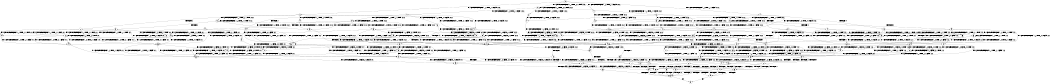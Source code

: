 digraph BCG {
size = "7, 10.5";
center = TRUE;
node [shape = circle];
0 [peripheries = 2];
0 -> 1 [label = "EX !0 !ATOMIC_EXCH_BRANCH (1, +1, TRUE, +1, 1, FALSE) !:0:1:2:"];
0 -> 2 [label = "EX !1 !ATOMIC_EXCH_BRANCH (1, +0, TRUE, +0, 1, TRUE) !:0:1:2:"];
0 -> 3 [label = "EX !2 !ATOMIC_EXCH_BRANCH (1, +1, TRUE, +1, 1, FALSE) !:0:1:2:"];
0 -> 4 [label = "EX !0 !ATOMIC_EXCH_BRANCH (1, +1, TRUE, +1, 1, FALSE) !:0:1:2:"];
1 -> 5 [label = "EX !2 !ATOMIC_EXCH_BRANCH (1, +1, TRUE, +1, 1, TRUE) !:0:1:2:"];
2 -> 6 [label = "EX !0 !ATOMIC_EXCH_BRANCH (1, +1, TRUE, +1, 1, FALSE) !:0:1:2:"];
2 -> 7 [label = "EX !2 !ATOMIC_EXCH_BRANCH (1, +1, TRUE, +1, 1, FALSE) !:0:1:2:"];
2 -> 8 [label = "EX !0 !ATOMIC_EXCH_BRANCH (1, +1, TRUE, +1, 1, FALSE) !:0:1:2:"];
2 -> 2 [label = "EX !1 !ATOMIC_EXCH_BRANCH (1, +0, TRUE, +0, 1, TRUE) !:0:1:2:"];
3 -> 9 [label = "EX !0 !ATOMIC_EXCH_BRANCH (1, +1, TRUE, +1, 1, TRUE) !:0:1:2:"];
3 -> 10 [label = "TERMINATE !2"];
3 -> 11 [label = "EX !1 !ATOMIC_EXCH_BRANCH (1, +0, TRUE, +0, 1, FALSE) !:0:1:2:"];
3 -> 12 [label = "EX !0 !ATOMIC_EXCH_BRANCH (1, +1, TRUE, +1, 1, TRUE) !:0:1:2:"];
4 -> 5 [label = "EX !2 !ATOMIC_EXCH_BRANCH (1, +1, TRUE, +1, 1, TRUE) !:0:1:2:"];
4 -> 13 [label = "TERMINATE !0"];
4 -> 14 [label = "EX !1 !ATOMIC_EXCH_BRANCH (1, +0, TRUE, +0, 1, FALSE) !:0:1:2:"];
4 -> 15 [label = "EX !2 !ATOMIC_EXCH_BRANCH (1, +1, TRUE, +1, 1, TRUE) !:0:1:2:"];
5 -> 16 [label = "EX !1 !ATOMIC_EXCH_BRANCH (1, +0, TRUE, +0, 1, FALSE) !:0:1:2:"];
6 -> 17 [label = "EX !1 !ATOMIC_EXCH_BRANCH (1, +0, TRUE, +0, 1, FALSE) !:0:1:2:"];
7 -> 18 [label = "EX !1 !ATOMIC_EXCH_BRANCH (1, +0, TRUE, +0, 1, FALSE) !:0:1:2:"];
7 -> 19 [label = "TERMINATE !2"];
7 -> 20 [label = "EX !0 !ATOMIC_EXCH_BRANCH (1, +1, TRUE, +1, 1, TRUE) !:0:1:2:"];
7 -> 11 [label = "EX !1 !ATOMIC_EXCH_BRANCH (1, +0, TRUE, +0, 1, FALSE) !:0:1:2:"];
8 -> 17 [label = "EX !1 !ATOMIC_EXCH_BRANCH (1, +0, TRUE, +0, 1, FALSE) !:0:1:2:"];
8 -> 21 [label = "TERMINATE !0"];
8 -> 22 [label = "EX !2 !ATOMIC_EXCH_BRANCH (1, +1, TRUE, +1, 1, TRUE) !:0:1:2:"];
8 -> 14 [label = "EX !1 !ATOMIC_EXCH_BRANCH (1, +0, TRUE, +0, 1, FALSE) !:0:1:2:"];
9 -> 23 [label = "EX !1 !ATOMIC_EXCH_BRANCH (1, +0, TRUE, +0, 1, FALSE) !:0:1:2:"];
10 -> 24 [label = "EX !0 !ATOMIC_EXCH_BRANCH (1, +1, TRUE, +1, 1, TRUE) !:0:1:"];
10 -> 25 [label = "EX !1 !ATOMIC_EXCH_BRANCH (1, +0, TRUE, +0, 1, FALSE) !:0:1:"];
10 -> 26 [label = "EX !0 !ATOMIC_EXCH_BRANCH (1, +1, TRUE, +1, 1, TRUE) !:0:1:"];
11 -> 27 [label = "EX !1 !ATOMIC_EXCH_BRANCH (1, +0, FALSE, +0, 2, TRUE) !:0:1:2:"];
11 -> 28 [label = "TERMINATE !2"];
11 -> 29 [label = "EX !0 !ATOMIC_EXCH_BRANCH (1, +1, TRUE, +1, 1, FALSE) !:0:1:2:"];
11 -> 30 [label = "EX !1 !ATOMIC_EXCH_BRANCH (1, +0, FALSE, +0, 2, TRUE) !:0:1:2:"];
12 -> 23 [label = "EX !1 !ATOMIC_EXCH_BRANCH (1, +0, TRUE, +0, 1, FALSE) !:0:1:2:"];
12 -> 31 [label = "TERMINATE !2"];
12 -> 32 [label = "EX !1 !ATOMIC_EXCH_BRANCH (1, +0, TRUE, +0, 1, FALSE) !:0:1:2:"];
12 -> 12 [label = "EX !0 !ATOMIC_EXCH_BRANCH (1, +1, TRUE, +1, 1, TRUE) !:0:1:2:"];
13 -> 33 [label = "EX !2 !ATOMIC_EXCH_BRANCH (1, +1, TRUE, +1, 1, TRUE) !:1:2:"];
13 -> 34 [label = "EX !1 !ATOMIC_EXCH_BRANCH (1, +0, TRUE, +0, 1, FALSE) !:1:2:"];
13 -> 35 [label = "EX !2 !ATOMIC_EXCH_BRANCH (1, +1, TRUE, +1, 1, TRUE) !:1:2:"];
14 -> 36 [label = "EX !1 !ATOMIC_EXCH_BRANCH (1, +0, FALSE, +0, 2, TRUE) !:0:1:2:"];
14 -> 37 [label = "TERMINATE !0"];
14 -> 29 [label = "EX !2 !ATOMIC_EXCH_BRANCH (1, +1, TRUE, +1, 1, FALSE) !:0:1:2:"];
14 -> 38 [label = "EX !1 !ATOMIC_EXCH_BRANCH (1, +0, FALSE, +0, 2, TRUE) !:0:1:2:"];
15 -> 16 [label = "EX !1 !ATOMIC_EXCH_BRANCH (1, +0, TRUE, +0, 1, FALSE) !:0:1:2:"];
15 -> 39 [label = "TERMINATE !0"];
15 -> 40 [label = "EX !1 !ATOMIC_EXCH_BRANCH (1, +0, TRUE, +0, 1, FALSE) !:0:1:2:"];
15 -> 15 [label = "EX !2 !ATOMIC_EXCH_BRANCH (1, +1, TRUE, +1, 1, TRUE) !:0:1:2:"];
16 -> 41 [label = "EX !1 !ATOMIC_EXCH_BRANCH (1, +0, FALSE, +0, 2, TRUE) !:0:1:2:"];
17 -> 36 [label = "EX !1 !ATOMIC_EXCH_BRANCH (1, +0, FALSE, +0, 2, TRUE) !:0:1:2:"];
18 -> 27 [label = "EX !1 !ATOMIC_EXCH_BRANCH (1, +0, FALSE, +0, 2, TRUE) !:0:1:2:"];
19 -> 42 [label = "EX !1 !ATOMIC_EXCH_BRANCH (1, +0, TRUE, +0, 1, FALSE) !:0:1:"];
19 -> 43 [label = "EX !0 !ATOMIC_EXCH_BRANCH (1, +1, TRUE, +1, 1, TRUE) !:0:1:"];
19 -> 25 [label = "EX !1 !ATOMIC_EXCH_BRANCH (1, +0, TRUE, +0, 1, FALSE) !:0:1:"];
20 -> 23 [label = "EX !1 !ATOMIC_EXCH_BRANCH (1, +0, TRUE, +0, 1, FALSE) !:0:1:2:"];
20 -> 44 [label = "TERMINATE !2"];
20 -> 32 [label = "EX !1 !ATOMIC_EXCH_BRANCH (1, +0, TRUE, +0, 1, FALSE) !:0:1:2:"];
20 -> 20 [label = "EX !0 !ATOMIC_EXCH_BRANCH (1, +1, TRUE, +1, 1, TRUE) !:0:1:2:"];
21 -> 45 [label = "EX !1 !ATOMIC_EXCH_BRANCH (1, +0, TRUE, +0, 1, FALSE) !:1:2:"];
21 -> 46 [label = "EX !2 !ATOMIC_EXCH_BRANCH (1, +1, TRUE, +1, 1, TRUE) !:1:2:"];
21 -> 34 [label = "EX !1 !ATOMIC_EXCH_BRANCH (1, +0, TRUE, +0, 1, FALSE) !:1:2:"];
22 -> 16 [label = "EX !1 !ATOMIC_EXCH_BRANCH (1, +0, TRUE, +0, 1, FALSE) !:0:1:2:"];
22 -> 47 [label = "TERMINATE !0"];
22 -> 22 [label = "EX !2 !ATOMIC_EXCH_BRANCH (1, +1, TRUE, +1, 1, TRUE) !:0:1:2:"];
22 -> 40 [label = "EX !1 !ATOMIC_EXCH_BRANCH (1, +0, TRUE, +0, 1, FALSE) !:0:1:2:"];
23 -> 48 [label = "EX !0 !ATOMIC_EXCH_BRANCH (1, +1, TRUE, +1, 1, FALSE) !:0:1:2:"];
24 -> 49 [label = "EX !1 !ATOMIC_EXCH_BRANCH (1, +0, TRUE, +0, 1, FALSE) !:0:1:"];
25 -> 50 [label = "EX !1 !ATOMIC_EXCH_BRANCH (1, +0, FALSE, +0, 2, TRUE) !:0:1:"];
25 -> 51 [label = "EX !0 !ATOMIC_EXCH_BRANCH (1, +1, TRUE, +1, 1, FALSE) !:0:1:"];
25 -> 52 [label = "EX !1 !ATOMIC_EXCH_BRANCH (1, +0, FALSE, +0, 2, TRUE) !:0:1:"];
26 -> 49 [label = "EX !1 !ATOMIC_EXCH_BRANCH (1, +0, TRUE, +0, 1, FALSE) !:0:1:"];
26 -> 53 [label = "EX !1 !ATOMIC_EXCH_BRANCH (1, +0, TRUE, +0, 1, FALSE) !:0:1:"];
26 -> 26 [label = "EX !0 !ATOMIC_EXCH_BRANCH (1, +1, TRUE, +1, 1, TRUE) !:0:1:"];
27 -> 48 [label = "EX !0 !ATOMIC_EXCH_BRANCH (1, +1, TRUE, +1, 1, FALSE) !:0:1:2:"];
28 -> 50 [label = "EX !1 !ATOMIC_EXCH_BRANCH (1, +0, FALSE, +0, 2, TRUE) !:0:1:"];
28 -> 51 [label = "EX !0 !ATOMIC_EXCH_BRANCH (1, +1, TRUE, +1, 1, FALSE) !:0:1:"];
28 -> 52 [label = "EX !1 !ATOMIC_EXCH_BRANCH (1, +0, FALSE, +0, 2, TRUE) !:0:1:"];
29 -> 54 [label = "EX !1 !ATOMIC_EXCH_BRANCH (1, +0, FALSE, +0, 2, FALSE) !:0:1:2:"];
29 -> 55 [label = "TERMINATE !2"];
29 -> 56 [label = "TERMINATE !0"];
29 -> 57 [label = "EX !1 !ATOMIC_EXCH_BRANCH (1, +0, FALSE, +0, 2, FALSE) !:0:1:2:"];
30 -> 48 [label = "EX !0 !ATOMIC_EXCH_BRANCH (1, +1, TRUE, +1, 1, FALSE) !:0:1:2:"];
30 -> 28 [label = "TERMINATE !2"];
30 -> 29 [label = "EX !0 !ATOMIC_EXCH_BRANCH (1, +1, TRUE, +1, 1, FALSE) !:0:1:2:"];
30 -> 30 [label = "EX !1 !ATOMIC_EXCH_BRANCH (1, +0, FALSE, +0, 2, TRUE) !:0:1:2:"];
31 -> 24 [label = "EX !0 !ATOMIC_EXCH_BRANCH (1, +1, TRUE, +1, 1, TRUE) !:0:1:"];
31 -> 53 [label = "EX !1 !ATOMIC_EXCH_BRANCH (1, +0, TRUE, +0, 1, FALSE) !:0:1:"];
31 -> 26 [label = "EX !0 !ATOMIC_EXCH_BRANCH (1, +1, TRUE, +1, 1, TRUE) !:0:1:"];
32 -> 48 [label = "EX !0 !ATOMIC_EXCH_BRANCH (1, +1, TRUE, +1, 1, FALSE) !:0:1:2:"];
32 -> 58 [label = "TERMINATE !2"];
32 -> 59 [label = "EX !1 !ATOMIC_EXCH_BRANCH (1, +0, FALSE, +0, 2, TRUE) !:0:1:2:"];
32 -> 29 [label = "EX !0 !ATOMIC_EXCH_BRANCH (1, +1, TRUE, +1, 1, FALSE) !:0:1:2:"];
33 -> 60 [label = "EX !1 !ATOMIC_EXCH_BRANCH (1, +0, TRUE, +0, 1, FALSE) !:1:2:"];
34 -> 61 [label = "EX !1 !ATOMIC_EXCH_BRANCH (1, +0, FALSE, +0, 2, TRUE) !:1:2:"];
34 -> 62 [label = "EX !2 !ATOMIC_EXCH_BRANCH (1, +1, TRUE, +1, 1, FALSE) !:1:2:"];
34 -> 63 [label = "EX !1 !ATOMIC_EXCH_BRANCH (1, +0, FALSE, +0, 2, TRUE) !:1:2:"];
35 -> 60 [label = "EX !1 !ATOMIC_EXCH_BRANCH (1, +0, TRUE, +0, 1, FALSE) !:1:2:"];
35 -> 64 [label = "EX !1 !ATOMIC_EXCH_BRANCH (1, +0, TRUE, +0, 1, FALSE) !:1:2:"];
35 -> 35 [label = "EX !2 !ATOMIC_EXCH_BRANCH (1, +1, TRUE, +1, 1, TRUE) !:1:2:"];
36 -> 48 [label = "EX !2 !ATOMIC_EXCH_BRANCH (1, +1, TRUE, +1, 1, FALSE) !:0:1:2:"];
37 -> 61 [label = "EX !1 !ATOMIC_EXCH_BRANCH (1, +0, FALSE, +0, 2, TRUE) !:1:2:"];
37 -> 62 [label = "EX !2 !ATOMIC_EXCH_BRANCH (1, +1, TRUE, +1, 1, FALSE) !:1:2:"];
37 -> 63 [label = "EX !1 !ATOMIC_EXCH_BRANCH (1, +0, FALSE, +0, 2, TRUE) !:1:2:"];
38 -> 48 [label = "EX !2 !ATOMIC_EXCH_BRANCH (1, +1, TRUE, +1, 1, FALSE) !:0:1:2:"];
38 -> 37 [label = "TERMINATE !0"];
38 -> 29 [label = "EX !2 !ATOMIC_EXCH_BRANCH (1, +1, TRUE, +1, 1, FALSE) !:0:1:2:"];
38 -> 38 [label = "EX !1 !ATOMIC_EXCH_BRANCH (1, +0, FALSE, +0, 2, TRUE) !:0:1:2:"];
39 -> 33 [label = "EX !2 !ATOMIC_EXCH_BRANCH (1, +1, TRUE, +1, 1, TRUE) !:1:2:"];
39 -> 64 [label = "EX !1 !ATOMIC_EXCH_BRANCH (1, +0, TRUE, +0, 1, FALSE) !:1:2:"];
39 -> 35 [label = "EX !2 !ATOMIC_EXCH_BRANCH (1, +1, TRUE, +1, 1, TRUE) !:1:2:"];
40 -> 41 [label = "EX !1 !ATOMIC_EXCH_BRANCH (1, +0, FALSE, +0, 2, TRUE) !:0:1:2:"];
40 -> 65 [label = "TERMINATE !0"];
40 -> 29 [label = "EX !2 !ATOMIC_EXCH_BRANCH (1, +1, TRUE, +1, 1, FALSE) !:0:1:2:"];
40 -> 66 [label = "EX !1 !ATOMIC_EXCH_BRANCH (1, +0, FALSE, +0, 2, TRUE) !:0:1:2:"];
41 -> 48 [label = "EX !2 !ATOMIC_EXCH_BRANCH (1, +1, TRUE, +1, 1, FALSE) !:0:1:2:"];
42 -> 50 [label = "EX !1 !ATOMIC_EXCH_BRANCH (1, +0, FALSE, +0, 2, TRUE) !:0:1:"];
43 -> 49 [label = "EX !1 !ATOMIC_EXCH_BRANCH (1, +0, TRUE, +0, 1, FALSE) !:0:1:"];
43 -> 53 [label = "EX !1 !ATOMIC_EXCH_BRANCH (1, +0, TRUE, +0, 1, FALSE) !:0:1:"];
43 -> 43 [label = "EX !0 !ATOMIC_EXCH_BRANCH (1, +1, TRUE, +1, 1, TRUE) !:0:1:"];
44 -> 67 [label = "EX !0 !ATOMIC_EXCH_BRANCH (1, +1, TRUE, +1, 1, TRUE) !:0:1:"];
44 -> 53 [label = "EX !1 !ATOMIC_EXCH_BRANCH (1, +0, TRUE, +0, 1, FALSE) !:0:1:"];
44 -> 43 [label = "EX !0 !ATOMIC_EXCH_BRANCH (1, +1, TRUE, +1, 1, TRUE) !:0:1:"];
45 -> 61 [label = "EX !1 !ATOMIC_EXCH_BRANCH (1, +0, FALSE, +0, 2, TRUE) !:1:2:"];
46 -> 60 [label = "EX !1 !ATOMIC_EXCH_BRANCH (1, +0, TRUE, +0, 1, FALSE) !:1:2:"];
46 -> 46 [label = "EX !2 !ATOMIC_EXCH_BRANCH (1, +1, TRUE, +1, 1, TRUE) !:1:2:"];
46 -> 64 [label = "EX !1 !ATOMIC_EXCH_BRANCH (1, +0, TRUE, +0, 1, FALSE) !:1:2:"];
47 -> 60 [label = "EX !1 !ATOMIC_EXCH_BRANCH (1, +0, TRUE, +0, 1, FALSE) !:1:2:"];
47 -> 46 [label = "EX !2 !ATOMIC_EXCH_BRANCH (1, +1, TRUE, +1, 1, TRUE) !:1:2:"];
47 -> 64 [label = "EX !1 !ATOMIC_EXCH_BRANCH (1, +0, TRUE, +0, 1, FALSE) !:1:2:"];
48 -> 54 [label = "EX !1 !ATOMIC_EXCH_BRANCH (1, +0, FALSE, +0, 2, FALSE) !:0:1:2:"];
49 -> 68 [label = "EX !0 !ATOMIC_EXCH_BRANCH (1, +1, TRUE, +1, 1, FALSE) !:0:1:"];
50 -> 68 [label = "EX !0 !ATOMIC_EXCH_BRANCH (1, +1, TRUE, +1, 1, FALSE) !:0:1:"];
51 -> 69 [label = "EX !1 !ATOMIC_EXCH_BRANCH (1, +0, FALSE, +0, 2, FALSE) !:0:1:"];
51 -> 70 [label = "TERMINATE !0"];
51 -> 71 [label = "EX !1 !ATOMIC_EXCH_BRANCH (1, +0, FALSE, +0, 2, FALSE) !:0:1:"];
52 -> 68 [label = "EX !0 !ATOMIC_EXCH_BRANCH (1, +1, TRUE, +1, 1, FALSE) !:0:1:"];
52 -> 51 [label = "EX !0 !ATOMIC_EXCH_BRANCH (1, +1, TRUE, +1, 1, FALSE) !:0:1:"];
52 -> 52 [label = "EX !1 !ATOMIC_EXCH_BRANCH (1, +0, FALSE, +0, 2, TRUE) !:0:1:"];
53 -> 68 [label = "EX !0 !ATOMIC_EXCH_BRANCH (1, +1, TRUE, +1, 1, FALSE) !:0:1:"];
53 -> 72 [label = "EX !1 !ATOMIC_EXCH_BRANCH (1, +0, FALSE, +0, 2, TRUE) !:0:1:"];
53 -> 51 [label = "EX !0 !ATOMIC_EXCH_BRANCH (1, +1, TRUE, +1, 1, FALSE) !:0:1:"];
54 -> 73 [label = "TERMINATE !0"];
55 -> 69 [label = "EX !1 !ATOMIC_EXCH_BRANCH (1, +0, FALSE, +0, 2, FALSE) !:0:1:"];
55 -> 70 [label = "TERMINATE !0"];
55 -> 71 [label = "EX !1 !ATOMIC_EXCH_BRANCH (1, +0, FALSE, +0, 2, FALSE) !:0:1:"];
56 -> 74 [label = "EX !1 !ATOMIC_EXCH_BRANCH (1, +0, FALSE, +0, 2, FALSE) !:1:2:"];
56 -> 70 [label = "TERMINATE !2"];
56 -> 75 [label = "EX !1 !ATOMIC_EXCH_BRANCH (1, +0, FALSE, +0, 2, FALSE) !:1:2:"];
57 -> 73 [label = "TERMINATE !0"];
57 -> 76 [label = "TERMINATE !1"];
57 -> 77 [label = "TERMINATE !2"];
57 -> 78 [label = "TERMINATE !0"];
58 -> 68 [label = "EX !0 !ATOMIC_EXCH_BRANCH (1, +1, TRUE, +1, 1, FALSE) !:0:1:"];
58 -> 72 [label = "EX !1 !ATOMIC_EXCH_BRANCH (1, +0, FALSE, +0, 2, TRUE) !:0:1:"];
58 -> 51 [label = "EX !0 !ATOMIC_EXCH_BRANCH (1, +1, TRUE, +1, 1, FALSE) !:0:1:"];
59 -> 48 [label = "EX !0 !ATOMIC_EXCH_BRANCH (1, +1, TRUE, +1, 1, FALSE) !:0:1:2:"];
59 -> 58 [label = "TERMINATE !2"];
59 -> 59 [label = "EX !1 !ATOMIC_EXCH_BRANCH (1, +0, FALSE, +0, 2, TRUE) !:0:1:2:"];
59 -> 29 [label = "EX !0 !ATOMIC_EXCH_BRANCH (1, +1, TRUE, +1, 1, FALSE) !:0:1:2:"];
60 -> 79 [label = "EX !1 !ATOMIC_EXCH_BRANCH (1, +0, FALSE, +0, 2, TRUE) !:1:2:"];
61 -> 80 [label = "EX !2 !ATOMIC_EXCH_BRANCH (1, +1, TRUE, +1, 1, FALSE) !:1:2:"];
62 -> 74 [label = "EX !1 !ATOMIC_EXCH_BRANCH (1, +0, FALSE, +0, 2, FALSE) !:1:2:"];
62 -> 70 [label = "TERMINATE !2"];
62 -> 75 [label = "EX !1 !ATOMIC_EXCH_BRANCH (1, +0, FALSE, +0, 2, FALSE) !:1:2:"];
63 -> 80 [label = "EX !2 !ATOMIC_EXCH_BRANCH (1, +1, TRUE, +1, 1, FALSE) !:1:2:"];
63 -> 62 [label = "EX !2 !ATOMIC_EXCH_BRANCH (1, +1, TRUE, +1, 1, FALSE) !:1:2:"];
63 -> 63 [label = "EX !1 !ATOMIC_EXCH_BRANCH (1, +0, FALSE, +0, 2, TRUE) !:1:2:"];
64 -> 79 [label = "EX !1 !ATOMIC_EXCH_BRANCH (1, +0, FALSE, +0, 2, TRUE) !:1:2:"];
64 -> 62 [label = "EX !2 !ATOMIC_EXCH_BRANCH (1, +1, TRUE, +1, 1, FALSE) !:1:2:"];
64 -> 81 [label = "EX !1 !ATOMIC_EXCH_BRANCH (1, +0, FALSE, +0, 2, TRUE) !:1:2:"];
65 -> 79 [label = "EX !1 !ATOMIC_EXCH_BRANCH (1, +0, FALSE, +0, 2, TRUE) !:1:2:"];
65 -> 62 [label = "EX !2 !ATOMIC_EXCH_BRANCH (1, +1, TRUE, +1, 1, FALSE) !:1:2:"];
65 -> 81 [label = "EX !1 !ATOMIC_EXCH_BRANCH (1, +0, FALSE, +0, 2, TRUE) !:1:2:"];
66 -> 48 [label = "EX !2 !ATOMIC_EXCH_BRANCH (1, +1, TRUE, +1, 1, FALSE) !:0:1:2:"];
66 -> 65 [label = "TERMINATE !0"];
66 -> 29 [label = "EX !2 !ATOMIC_EXCH_BRANCH (1, +1, TRUE, +1, 1, FALSE) !:0:1:2:"];
66 -> 66 [label = "EX !1 !ATOMIC_EXCH_BRANCH (1, +0, FALSE, +0, 2, TRUE) !:0:1:2:"];
67 -> 49 [label = "EX !1 !ATOMIC_EXCH_BRANCH (1, +0, TRUE, +0, 1, FALSE) !:0:1:"];
68 -> 69 [label = "EX !1 !ATOMIC_EXCH_BRANCH (1, +0, FALSE, +0, 2, FALSE) !:0:1:"];
69 -> 82 [label = "TERMINATE !0"];
70 -> 83 [label = "EX !1 !ATOMIC_EXCH_BRANCH (1, +0, FALSE, +0, 2, FALSE) !:1:"];
70 -> 84 [label = "EX !1 !ATOMIC_EXCH_BRANCH (1, +0, FALSE, +0, 2, FALSE) !:1:"];
71 -> 82 [label = "TERMINATE !0"];
71 -> 85 [label = "TERMINATE !1"];
71 -> 86 [label = "TERMINATE !0"];
72 -> 68 [label = "EX !0 !ATOMIC_EXCH_BRANCH (1, +1, TRUE, +1, 1, FALSE) !:0:1:"];
72 -> 72 [label = "EX !1 !ATOMIC_EXCH_BRANCH (1, +0, FALSE, +0, 2, TRUE) !:0:1:"];
72 -> 51 [label = "EX !0 !ATOMIC_EXCH_BRANCH (1, +1, TRUE, +1, 1, FALSE) !:0:1:"];
73 -> 82 [label = "TERMINATE !2"];
74 -> 82 [label = "TERMINATE !2"];
75 -> 82 [label = "TERMINATE !2"];
75 -> 87 [label = "TERMINATE !1"];
75 -> 86 [label = "TERMINATE !2"];
76 -> 88 [label = "TERMINATE !0"];
76 -> 85 [label = "TERMINATE !2"];
76 -> 87 [label = "TERMINATE !0"];
77 -> 82 [label = "TERMINATE !0"];
77 -> 85 [label = "TERMINATE !1"];
77 -> 86 [label = "TERMINATE !0"];
78 -> 82 [label = "TERMINATE !2"];
78 -> 87 [label = "TERMINATE !1"];
78 -> 86 [label = "TERMINATE !2"];
79 -> 80 [label = "EX !2 !ATOMIC_EXCH_BRANCH (1, +1, TRUE, +1, 1, FALSE) !:1:2:"];
80 -> 74 [label = "EX !1 !ATOMIC_EXCH_BRANCH (1, +0, FALSE, +0, 2, FALSE) !:1:2:"];
81 -> 80 [label = "EX !2 !ATOMIC_EXCH_BRANCH (1, +1, TRUE, +1, 1, FALSE) !:1:2:"];
81 -> 62 [label = "EX !2 !ATOMIC_EXCH_BRANCH (1, +1, TRUE, +1, 1, FALSE) !:1:2:"];
81 -> 81 [label = "EX !1 !ATOMIC_EXCH_BRANCH (1, +0, FALSE, +0, 2, TRUE) !:1:2:"];
82 -> 89 [label = "TERMINATE !1"];
83 -> 89 [label = "TERMINATE !1"];
84 -> 89 [label = "TERMINATE !1"];
84 -> 90 [label = "TERMINATE !1"];
85 -> 89 [label = "TERMINATE !0"];
85 -> 90 [label = "TERMINATE !0"];
86 -> 89 [label = "TERMINATE !1"];
86 -> 90 [label = "TERMINATE !1"];
87 -> 89 [label = "TERMINATE !2"];
87 -> 90 [label = "TERMINATE !2"];
88 -> 89 [label = "TERMINATE !2"];
89 -> 91 [label = "exit"];
90 -> 91 [label = "exit"];
}
